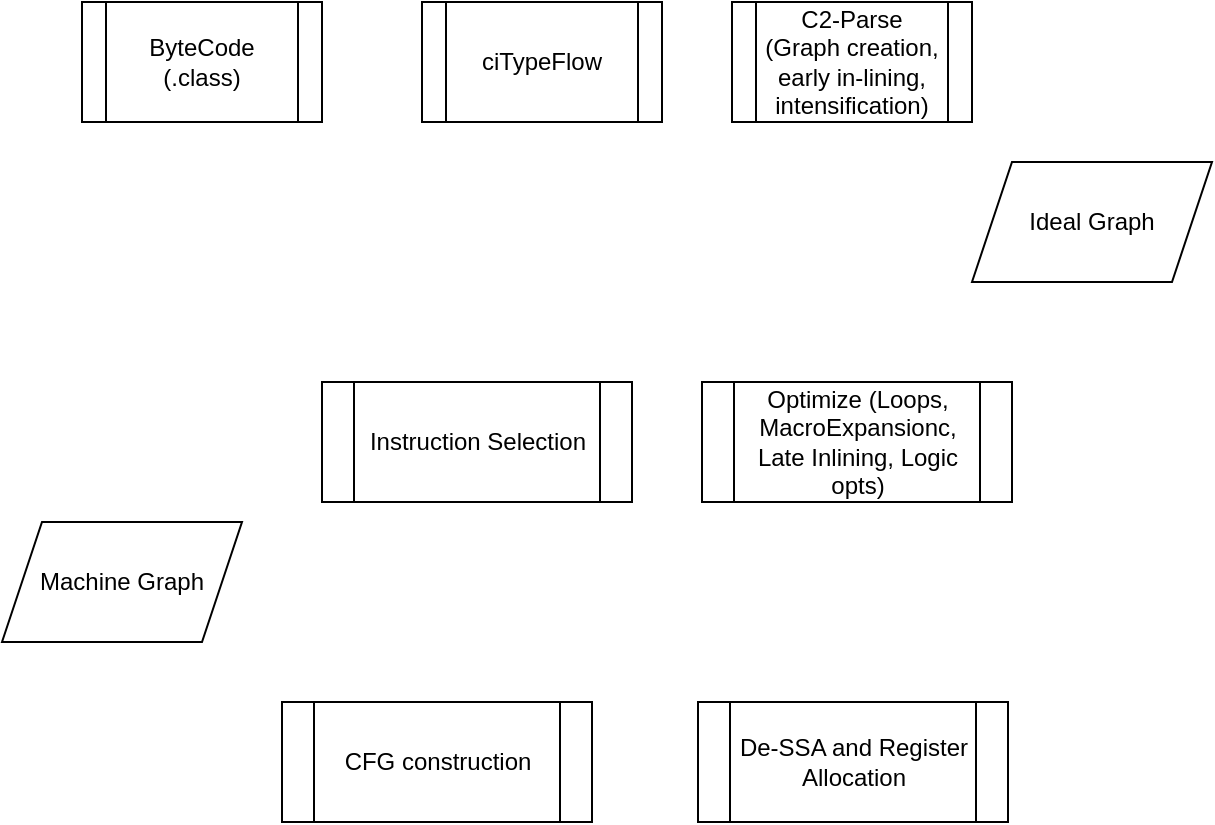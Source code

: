 <mxfile version="13.7.1" type="device"><diagram id="yJQzA0xh97veZ5FA7fjE" name="Page-1"><mxGraphModel dx="782" dy="437" grid="1" gridSize="10" guides="1" tooltips="1" connect="1" arrows="1" fold="1" page="1" pageScale="1" pageWidth="850" pageHeight="1100" math="0" shadow="0"><root><mxCell id="0"/><mxCell id="1" parent="0"/><mxCell id="zqKZE3dhCmgBMFp3AEFm-1" value="ByteCode (.class)" style="shape=process;whiteSpace=wrap;html=1;backgroundOutline=1;" vertex="1" parent="1"><mxGeometry x="40" y="80" width="120" height="60" as="geometry"/></mxCell><mxCell id="zqKZE3dhCmgBMFp3AEFm-2" value="ciTypeFlow" style="shape=process;whiteSpace=wrap;html=1;backgroundOutline=1;" vertex="1" parent="1"><mxGeometry x="210" y="80" width="120" height="60" as="geometry"/></mxCell><mxCell id="zqKZE3dhCmgBMFp3AEFm-3" value="C2-Parse&lt;br&gt;(Graph creation, early in-lining, intensification)" style="shape=process;whiteSpace=wrap;html=1;backgroundOutline=1;" vertex="1" parent="1"><mxGeometry x="365" y="80" width="120" height="60" as="geometry"/></mxCell><mxCell id="zqKZE3dhCmgBMFp3AEFm-5" value="Ideal Graph" style="shape=parallelogram;perimeter=parallelogramPerimeter;whiteSpace=wrap;html=1;fixedSize=1;" vertex="1" parent="1"><mxGeometry x="485" y="160" width="120" height="60" as="geometry"/></mxCell><mxCell id="zqKZE3dhCmgBMFp3AEFm-6" value="Optimize (Loops, MacroExpansionc, Late Inlining, Logic opts)" style="shape=process;whiteSpace=wrap;html=1;backgroundOutline=1;" vertex="1" parent="1"><mxGeometry x="350" y="270" width="155" height="60" as="geometry"/></mxCell><mxCell id="zqKZE3dhCmgBMFp3AEFm-8" value="Instruction Selection&lt;br&gt;" style="shape=process;whiteSpace=wrap;html=1;backgroundOutline=1;" vertex="1" parent="1"><mxGeometry x="160" y="270" width="155" height="60" as="geometry"/></mxCell><mxCell id="zqKZE3dhCmgBMFp3AEFm-10" value="Machine Graph" style="shape=parallelogram;perimeter=parallelogramPerimeter;whiteSpace=wrap;html=1;fixedSize=1;" vertex="1" parent="1"><mxGeometry y="340" width="120" height="60" as="geometry"/></mxCell><mxCell id="zqKZE3dhCmgBMFp3AEFm-11" value="CFG construction" style="shape=process;whiteSpace=wrap;html=1;backgroundOutline=1;" vertex="1" parent="1"><mxGeometry x="140" y="430" width="155" height="60" as="geometry"/></mxCell><mxCell id="zqKZE3dhCmgBMFp3AEFm-12" value="De-SSA and Register Allocation" style="shape=process;whiteSpace=wrap;html=1;backgroundOutline=1;" vertex="1" parent="1"><mxGeometry x="348" y="430" width="155" height="60" as="geometry"/></mxCell></root></mxGraphModel></diagram></mxfile>